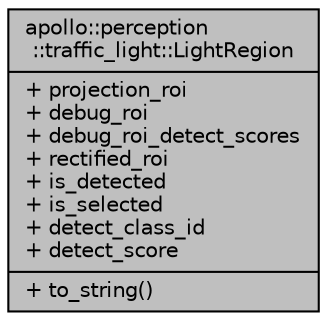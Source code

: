 digraph "apollo::perception::traffic_light::LightRegion"
{
  edge [fontname="Helvetica",fontsize="10",labelfontname="Helvetica",labelfontsize="10"];
  node [fontname="Helvetica",fontsize="10",shape=record];
  Node1 [label="{apollo::perception\l::traffic_light::LightRegion\n|+ projection_roi\l+ debug_roi\l+ debug_roi_detect_scores\l+ rectified_roi\l+ is_detected\l+ is_selected\l+ detect_class_id\l+ detect_score\l|+ to_string()\l}",height=0.2,width=0.4,color="black", fillcolor="grey75", style="filled" fontcolor="black"];
}
